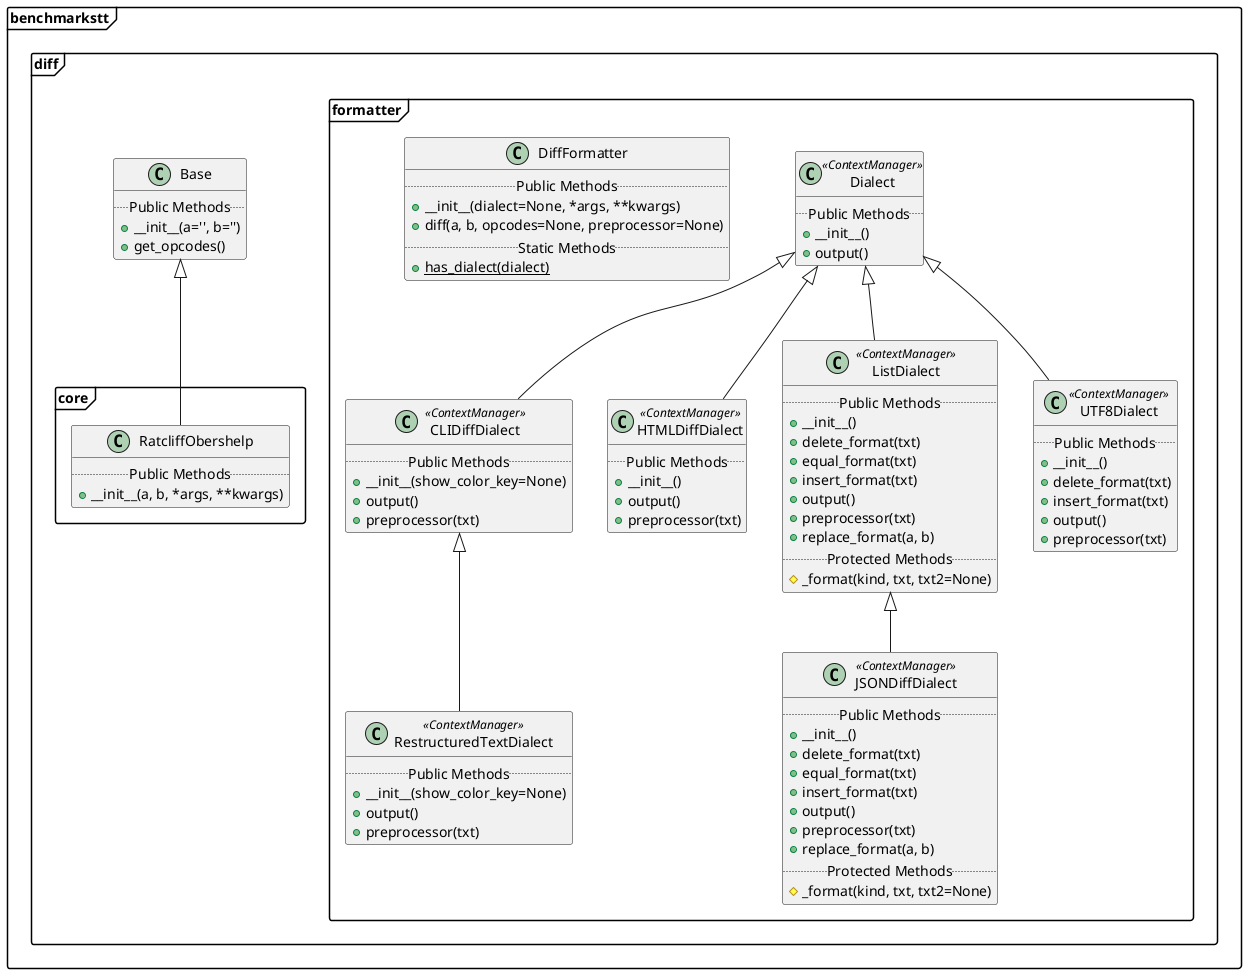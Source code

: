 @startuml

skinparam packageStyle Frame
package benchmarkstt.diff.formatter [[https://benchmarkstt.readthedocs.io/en/latest/modules/benchmarkstt.diff.formatter.html#]] {

	class benchmarkstt.diff.formatter.CLIDiffDialect << ContextManager >>  [[https://benchmarkstt.readthedocs.io/en/latest/modules/benchmarkstt.diff.formatter.html#benchmarkstt.diff.formatter.CLIDiffDialect]] extends benchmarkstt.diff.formatter.Dialect {
		.. Public Methods ..
		+__init__(show_color_key=None)
		+output()
		+preprocessor(txt)
	}

	class benchmarkstt.diff.formatter.Dialect << ContextManager >>  [[https://benchmarkstt.readthedocs.io/en/latest/modules/benchmarkstt.diff.formatter.html#benchmarkstt.diff.formatter.Dialect]] {
		.. Public Methods ..
		+__init__()
		+output()
	}

	class benchmarkstt.diff.formatter.DiffFormatter   [[https://benchmarkstt.readthedocs.io/en/latest/modules/benchmarkstt.diff.formatter.html#benchmarkstt.diff.formatter.DiffFormatter]] {
		.. Public Methods ..
		+__init__(dialect=None, *args, **kwargs)
		+diff(a, b, opcodes=None, preprocessor=None)
		.. Static Methods ..
		{static} +has_dialect(dialect)
	}

	class benchmarkstt.diff.formatter.HTMLDiffDialect << ContextManager >>  [[https://benchmarkstt.readthedocs.io/en/latest/modules/benchmarkstt.diff.formatter.html#benchmarkstt.diff.formatter.HTMLDiffDialect]] extends benchmarkstt.diff.formatter.Dialect {
		.. Public Methods ..
		+__init__()
		+output()
		+preprocessor(txt)
	}

	class benchmarkstt.diff.formatter.JSONDiffDialect << ContextManager >>  [[https://benchmarkstt.readthedocs.io/en/latest/modules/benchmarkstt.diff.formatter.html#benchmarkstt.diff.formatter.JSONDiffDialect]] extends benchmarkstt.diff.formatter.ListDialect {
		.. Public Methods ..
		+__init__()
		+delete_format(txt)
		+equal_format(txt)
		+insert_format(txt)
		+output()
		+preprocessor(txt)
		+replace_format(a, b)
		.. Protected Methods ..
		#_format(kind, txt, txt2=None)
	}

	class benchmarkstt.diff.formatter.ListDialect << ContextManager >>  [[https://benchmarkstt.readthedocs.io/en/latest/modules/benchmarkstt.diff.formatter.html#benchmarkstt.diff.formatter.ListDialect]] extends benchmarkstt.diff.formatter.Dialect {
		.. Public Methods ..
		+__init__()
		+delete_format(txt)
		+equal_format(txt)
		+insert_format(txt)
		+output()
		+preprocessor(txt)
		+replace_format(a, b)
		.. Protected Methods ..
		#_format(kind, txt, txt2=None)
	}

	class benchmarkstt.diff.formatter.RestructuredTextDialect << ContextManager >>  [[https://benchmarkstt.readthedocs.io/en/latest/modules/benchmarkstt.diff.formatter.html#benchmarkstt.diff.formatter.RestructuredTextDialect]] extends benchmarkstt.diff.formatter.CLIDiffDialect {
		.. Public Methods ..
		+__init__(show_color_key=None)
		+output()
		+preprocessor(txt)
	}

	class benchmarkstt.diff.formatter.UTF8Dialect << ContextManager >>  [[https://benchmarkstt.readthedocs.io/en/latest/modules/benchmarkstt.diff.formatter.html#benchmarkstt.diff.formatter.UTF8Dialect]] extends benchmarkstt.diff.formatter.Dialect {
		.. Public Methods ..
		+__init__()
		+delete_format(txt)
		+insert_format(txt)
		+output()
		+preprocessor(txt)
	}
}

package benchmarkstt.diff [[https://benchmarkstt.readthedocs.io/en/latest/modules/benchmarkstt.diff.html#]] {

	class benchmarkstt.diff.Base   [[https://benchmarkstt.readthedocs.io/en/latest/modules/benchmarkstt.diff.html#benchmarkstt.diff.Base]] {
		.. Public Methods ..
		+__init__(a='', b='')
		+get_opcodes()
	}
}

package benchmarkstt.diff.core [[https://benchmarkstt.readthedocs.io/en/latest/modules/benchmarkstt.diff.core.html#]] {

	class benchmarkstt.diff.core.RatcliffObershelp   [[https://benchmarkstt.readthedocs.io/en/latest/modules/benchmarkstt.diff.core.html#benchmarkstt.diff.core.RatcliffObershelp]] extends benchmarkstt.diff.Base {
		.. Public Methods ..
		+__init__(a, b, *args, **kwargs)
	}
}




@enduml
